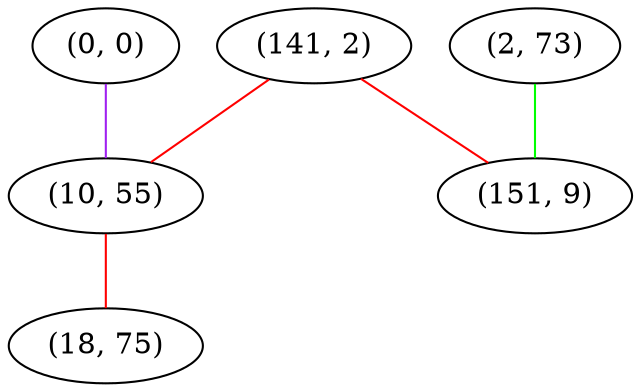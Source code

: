 graph "" {
"(0, 0)";
"(141, 2)";
"(2, 73)";
"(151, 9)";
"(10, 55)";
"(18, 75)";
"(0, 0)" -- "(10, 55)"  [color=purple, key=0, weight=4];
"(141, 2)" -- "(10, 55)"  [color=red, key=0, weight=1];
"(141, 2)" -- "(151, 9)"  [color=red, key=0, weight=1];
"(2, 73)" -- "(151, 9)"  [color=green, key=0, weight=2];
"(10, 55)" -- "(18, 75)"  [color=red, key=0, weight=1];
}
